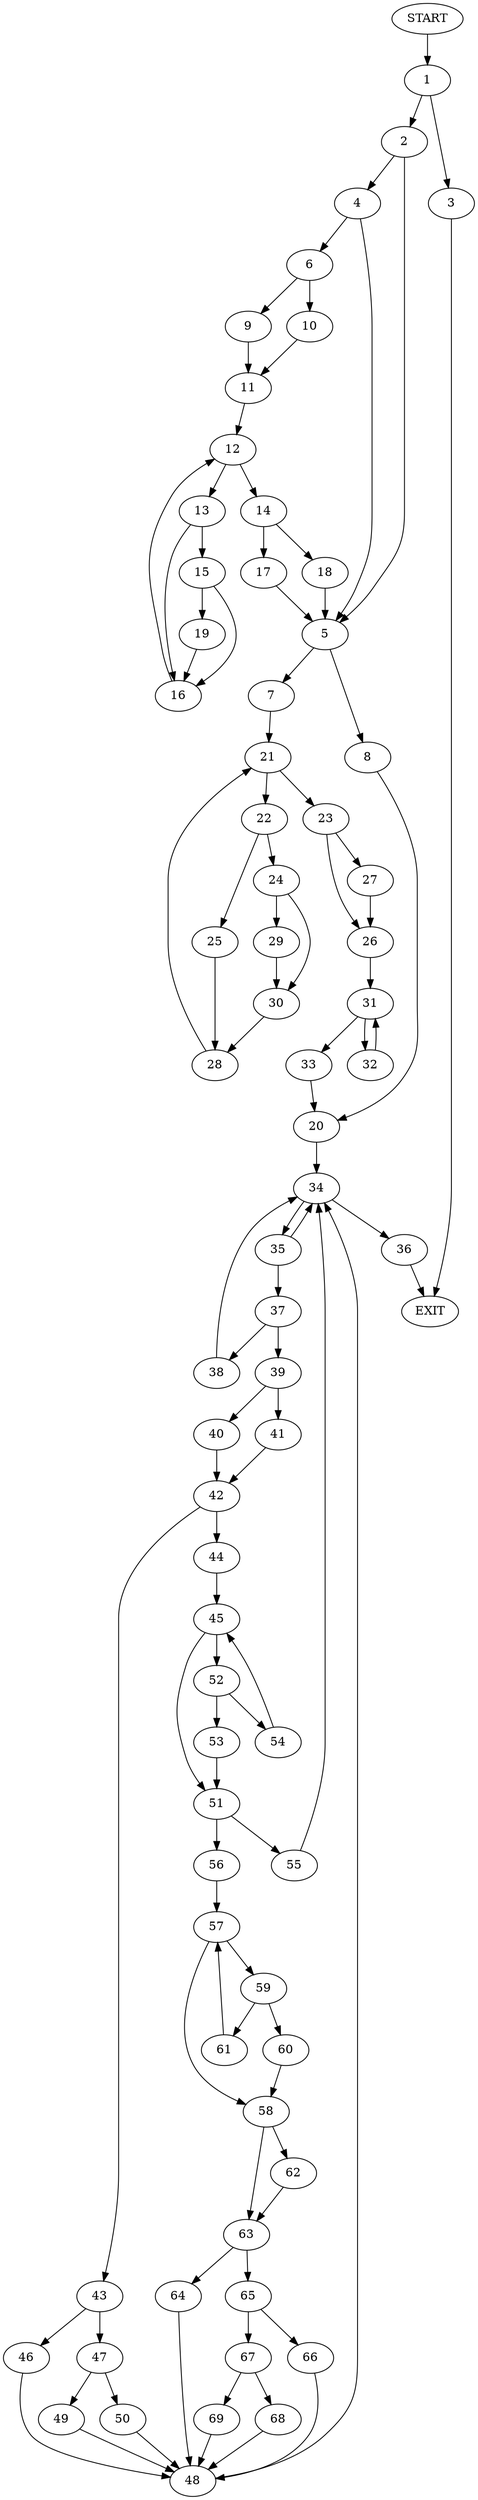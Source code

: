 digraph {
0 [label="START"]
70 [label="EXIT"]
0 -> 1
1 -> 2
1 -> 3
2 -> 4
2 -> 5
3 -> 70
4 -> 6
4 -> 5
5 -> 7
5 -> 8
6 -> 9
6 -> 10
10 -> 11
9 -> 11
11 -> 12
12 -> 13
12 -> 14
13 -> 15
13 -> 16
14 -> 17
14 -> 18
16 -> 12
15 -> 19
15 -> 16
19 -> 16
18 -> 5
17 -> 5
8 -> 20
7 -> 21
21 -> 22
21 -> 23
22 -> 24
22 -> 25
23 -> 26
23 -> 27
25 -> 28
24 -> 29
24 -> 30
30 -> 28
29 -> 30
28 -> 21
27 -> 26
26 -> 31
31 -> 32
31 -> 33
32 -> 31
33 -> 20
20 -> 34
34 -> 35
34 -> 36
35 -> 34
35 -> 37
36 -> 70
37 -> 38
37 -> 39
38 -> 34
39 -> 40
39 -> 41
41 -> 42
40 -> 42
42 -> 43
42 -> 44
44 -> 45
43 -> 46
43 -> 47
46 -> 48
47 -> 49
47 -> 50
48 -> 34
49 -> 48
50 -> 48
45 -> 51
45 -> 52
52 -> 53
52 -> 54
51 -> 55
51 -> 56
54 -> 45
53 -> 51
55 -> 34
56 -> 57
57 -> 58
57 -> 59
59 -> 60
59 -> 61
58 -> 62
58 -> 63
60 -> 58
61 -> 57
63 -> 64
63 -> 65
62 -> 63
65 -> 66
65 -> 67
64 -> 48
67 -> 68
67 -> 69
66 -> 48
68 -> 48
69 -> 48
}
